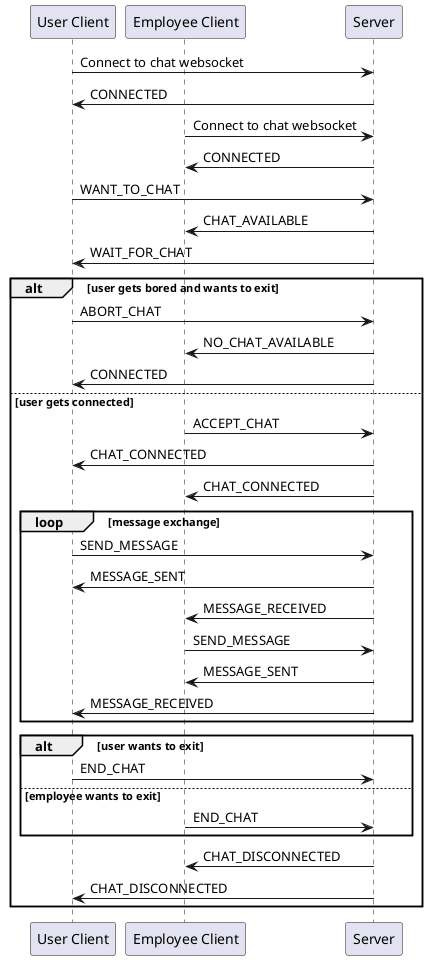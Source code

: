 @startuml chat-sequence

participant "User Client" as U
participant "Employee Client" as E
participant "Server" as S

U -> S: Connect to chat websocket
S -> U: CONNECTED
E -> S: Connect to chat websocket
S -> E: CONNECTED
U -> S: WANT_TO_CHAT
S -> E: CHAT_AVAILABLE
S -> U: WAIT_FOR_CHAT
alt user gets bored and wants to exit
    U -> S: ABORT_CHAT
    S -> E: NO_CHAT_AVAILABLE
    S -> U: CONNECTED
else user gets connected
    E -> S: ACCEPT_CHAT
    S -> U: CHAT_CONNECTED
    S -> E: CHAT_CONNECTED
    loop message exchange
        U -> S: SEND_MESSAGE
        S -> U: MESSAGE_SENT
        S -> E: MESSAGE_RECEIVED
        E -> S: SEND_MESSAGE
        S -> E: MESSAGE_SENT
        S -> U: MESSAGE_RECEIVED
    end
    alt user wants to exit
        U -> S: END_CHAT
    else employee wants to exit
        E -> S: END_CHAT
    end
    S -> E: CHAT_DISCONNECTED
    S -> U: CHAT_DISCONNECTED
end

@enduml
